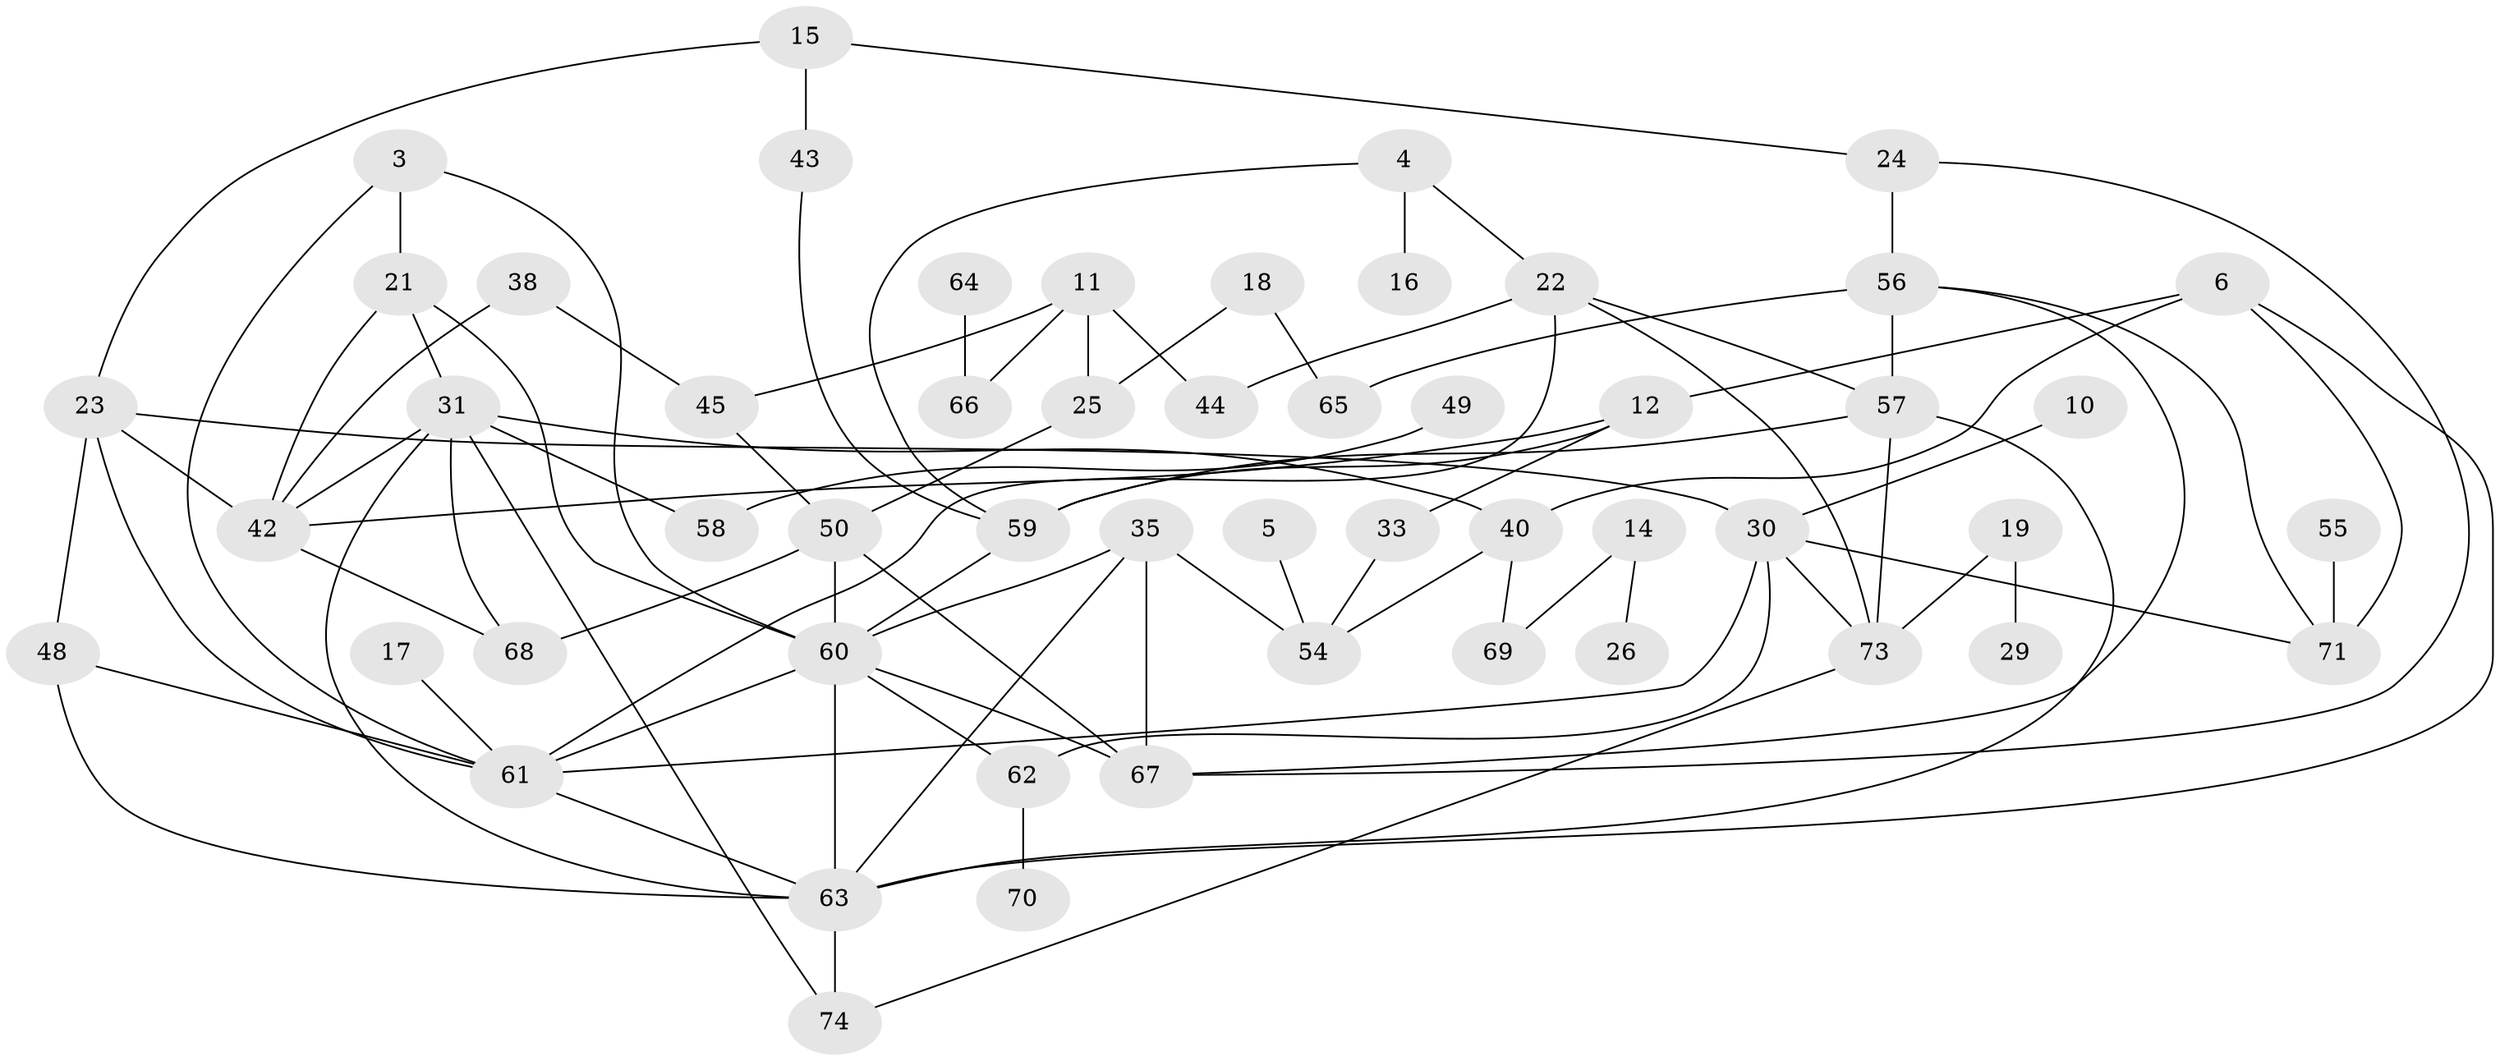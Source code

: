 // original degree distribution, {5: 0.047619047619047616, 3: 0.2108843537414966, 1: 0.19047619047619047, 2: 0.24489795918367346, 0: 0.1360544217687075, 4: 0.14965986394557823, 6: 0.02040816326530612}
// Generated by graph-tools (version 1.1) at 2025/00/03/09/25 03:00:43]
// undirected, 53 vertices, 89 edges
graph export_dot {
graph [start="1"]
  node [color=gray90,style=filled];
  3;
  4;
  5;
  6;
  10;
  11;
  12;
  14;
  15;
  16;
  17;
  18;
  19;
  21;
  22;
  23;
  24;
  25;
  26;
  29;
  30;
  31;
  33;
  35;
  38;
  40;
  42;
  43;
  44;
  45;
  48;
  49;
  50;
  54;
  55;
  56;
  57;
  58;
  59;
  60;
  61;
  62;
  63;
  64;
  65;
  66;
  67;
  68;
  69;
  70;
  71;
  73;
  74;
  3 -- 21 [weight=1.0];
  3 -- 60 [weight=1.0];
  3 -- 61 [weight=1.0];
  4 -- 16 [weight=1.0];
  4 -- 22 [weight=1.0];
  4 -- 59 [weight=1.0];
  5 -- 54 [weight=1.0];
  6 -- 12 [weight=1.0];
  6 -- 40 [weight=1.0];
  6 -- 63 [weight=1.0];
  6 -- 71 [weight=1.0];
  10 -- 30 [weight=1.0];
  11 -- 25 [weight=1.0];
  11 -- 44 [weight=1.0];
  11 -- 45 [weight=1.0];
  11 -- 66 [weight=1.0];
  12 -- 33 [weight=1.0];
  12 -- 42 [weight=1.0];
  12 -- 59 [weight=1.0];
  14 -- 26 [weight=1.0];
  14 -- 69 [weight=1.0];
  15 -- 23 [weight=1.0];
  15 -- 24 [weight=1.0];
  15 -- 43 [weight=1.0];
  17 -- 61 [weight=1.0];
  18 -- 25 [weight=1.0];
  18 -- 65 [weight=1.0];
  19 -- 29 [weight=1.0];
  19 -- 73 [weight=1.0];
  21 -- 31 [weight=1.0];
  21 -- 42 [weight=1.0];
  21 -- 60 [weight=1.0];
  22 -- 44 [weight=1.0];
  22 -- 57 [weight=1.0];
  22 -- 61 [weight=1.0];
  22 -- 73 [weight=1.0];
  23 -- 30 [weight=1.0];
  23 -- 42 [weight=1.0];
  23 -- 48 [weight=1.0];
  23 -- 61 [weight=1.0];
  24 -- 56 [weight=1.0];
  24 -- 67 [weight=1.0];
  25 -- 50 [weight=1.0];
  30 -- 61 [weight=1.0];
  30 -- 62 [weight=1.0];
  30 -- 71 [weight=1.0];
  30 -- 73 [weight=1.0];
  31 -- 40 [weight=2.0];
  31 -- 42 [weight=1.0];
  31 -- 58 [weight=1.0];
  31 -- 63 [weight=1.0];
  31 -- 68 [weight=1.0];
  31 -- 74 [weight=1.0];
  33 -- 54 [weight=1.0];
  35 -- 54 [weight=1.0];
  35 -- 60 [weight=1.0];
  35 -- 63 [weight=1.0];
  35 -- 67 [weight=1.0];
  38 -- 42 [weight=1.0];
  38 -- 45 [weight=1.0];
  40 -- 54 [weight=1.0];
  40 -- 69 [weight=1.0];
  42 -- 68 [weight=1.0];
  43 -- 59 [weight=1.0];
  45 -- 50 [weight=1.0];
  48 -- 61 [weight=1.0];
  48 -- 63 [weight=1.0];
  49 -- 58 [weight=1.0];
  50 -- 60 [weight=1.0];
  50 -- 67 [weight=2.0];
  50 -- 68 [weight=1.0];
  55 -- 71 [weight=2.0];
  56 -- 57 [weight=2.0];
  56 -- 65 [weight=1.0];
  56 -- 67 [weight=1.0];
  56 -- 71 [weight=1.0];
  57 -- 59 [weight=1.0];
  57 -- 63 [weight=1.0];
  57 -- 73 [weight=1.0];
  59 -- 60 [weight=1.0];
  60 -- 61 [weight=1.0];
  60 -- 62 [weight=1.0];
  60 -- 63 [weight=1.0];
  60 -- 67 [weight=2.0];
  61 -- 63 [weight=1.0];
  62 -- 70 [weight=1.0];
  63 -- 74 [weight=1.0];
  64 -- 66 [weight=1.0];
  73 -- 74 [weight=1.0];
}
